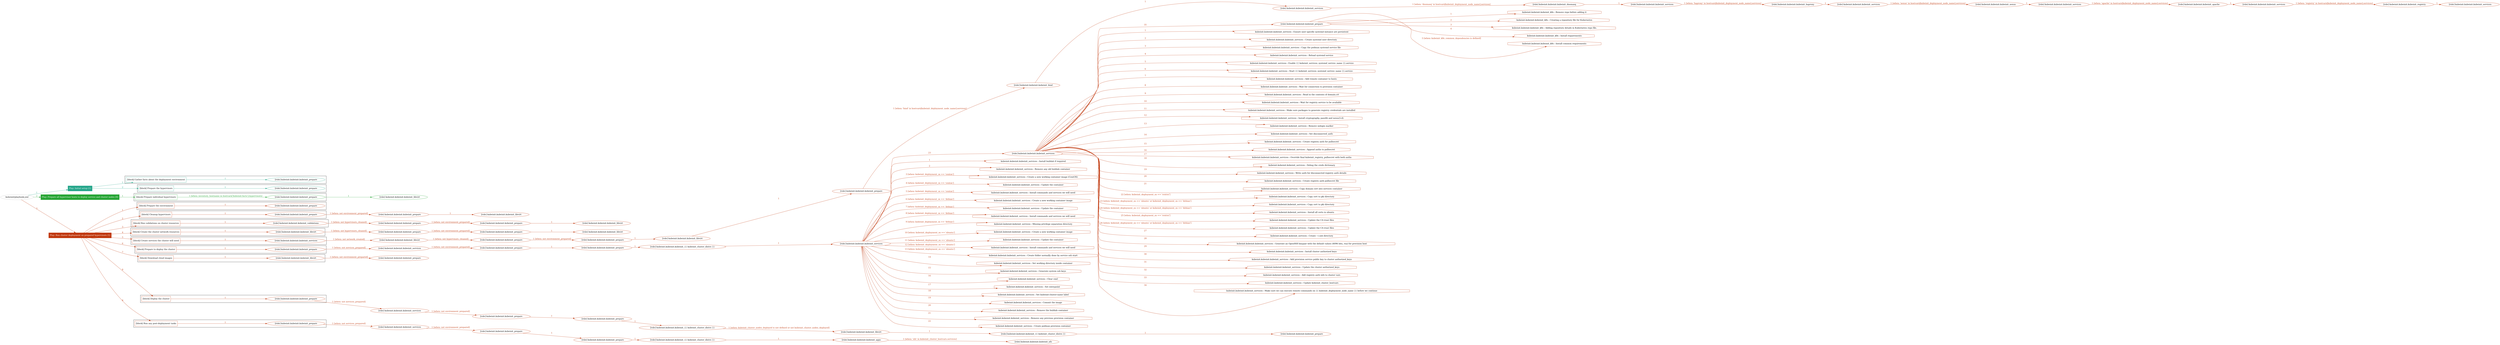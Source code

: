 digraph {
	graph [concentrate=true ordering=in rankdir=LR ratio=fill]
	edge [esep=5 sep=10]
	"kubeinit/playbook.yml" [id=root_node style=dotted]
	play_1a2fe6b9 [label="Play: Initial setup (1)" color="#26a68b" fontcolor="#ffffff" id=play_1a2fe6b9 shape=box style=filled tooltip=localhost]
	"kubeinit/playbook.yml" -> play_1a2fe6b9 [label="1 " color="#26a68b" fontcolor="#26a68b" id=edge_83732876 labeltooltip="1 " tooltip="1 "]
	subgraph "kubeinit.kubeinit.kubeinit_prepare" {
		role_f1171f25 [label="[role] kubeinit.kubeinit.kubeinit_prepare" color="#26a68b" id=role_f1171f25 tooltip="kubeinit.kubeinit.kubeinit_prepare"]
	}
	subgraph "kubeinit.kubeinit.kubeinit_prepare" {
		role_c9a33183 [label="[role] kubeinit.kubeinit.kubeinit_prepare" color="#26a68b" id=role_c9a33183 tooltip="kubeinit.kubeinit.kubeinit_prepare"]
	}
	subgraph "Play: Initial setup (1)" {
		play_1a2fe6b9 -> block_3eba079b [label=1 color="#26a68b" fontcolor="#26a68b" id=edge_77d3e476 labeltooltip=1 tooltip=1]
		subgraph cluster_block_3eba079b {
			block_3eba079b [label="[block] Gather facts about the deployment environment" color="#26a68b" id=block_3eba079b labeltooltip="Gather facts about the deployment environment" shape=box tooltip="Gather facts about the deployment environment"]
			block_3eba079b -> role_f1171f25 [label="1 " color="#26a68b" fontcolor="#26a68b" id=edge_4eca22f6 labeltooltip="1 " tooltip="1 "]
		}
		play_1a2fe6b9 -> block_c5bf51a1 [label=2 color="#26a68b" fontcolor="#26a68b" id=edge_fdf43666 labeltooltip=2 tooltip=2]
		subgraph cluster_block_c5bf51a1 {
			block_c5bf51a1 [label="[block] Prepare the hypervisors" color="#26a68b" id=block_c5bf51a1 labeltooltip="Prepare the hypervisors" shape=box tooltip="Prepare the hypervisors"]
			block_c5bf51a1 -> role_c9a33183 [label="1 " color="#26a68b" fontcolor="#26a68b" id=edge_476b51b4 labeltooltip="1 " tooltip="1 "]
		}
	}
	play_4f437951 [label="Play: Prepare all hypervisor hosts to deploy service and cluster nodes (0)" color="#27a535" fontcolor="#ffffff" id=play_4f437951 shape=box style=filled tooltip="Play: Prepare all hypervisor hosts to deploy service and cluster nodes (0)"]
	"kubeinit/playbook.yml" -> play_4f437951 [label="2 " color="#27a535" fontcolor="#27a535" id=edge_6e33e385 labeltooltip="2 " tooltip="2 "]
	subgraph "kubeinit.kubeinit.kubeinit_libvirt" {
		role_89b0d026 [label="[role] kubeinit.kubeinit.kubeinit_libvirt" color="#27a535" id=role_89b0d026 tooltip="kubeinit.kubeinit.kubeinit_libvirt"]
	}
	subgraph "kubeinit.kubeinit.kubeinit_prepare" {
		role_617ab88e [label="[role] kubeinit.kubeinit.kubeinit_prepare" color="#27a535" id=role_617ab88e tooltip="kubeinit.kubeinit.kubeinit_prepare"]
		role_617ab88e -> role_89b0d026 [label="1 " color="#27a535" fontcolor="#27a535" id=edge_30a08555 labeltooltip="1 " tooltip="1 "]
	}
	subgraph "Play: Prepare all hypervisor hosts to deploy service and cluster nodes (0)" {
		play_4f437951 -> block_73afdf2a [label=1 color="#27a535" fontcolor="#27a535" id=edge_5fdee2d1 labeltooltip=1 tooltip=1]
		subgraph cluster_block_73afdf2a {
			block_73afdf2a [label="[block] Prepare individual hypervisors" color="#27a535" id=block_73afdf2a labeltooltip="Prepare individual hypervisors" shape=box tooltip="Prepare individual hypervisors"]
			block_73afdf2a -> role_617ab88e [label="1 [when: inventory_hostname in hostvars['kubeinit-facts'].hypervisors]" color="#27a535" fontcolor="#27a535" id=edge_2fb9cdbf labeltooltip="1 [when: inventory_hostname in hostvars['kubeinit-facts'].hypervisors]" tooltip="1 [when: inventory_hostname in hostvars['kubeinit-facts'].hypervisors]"]
		}
	}
	play_d2bbba37 [label="Play: Run cluster deployment on prepared hypervisors (1)" color="#c0370c" fontcolor="#ffffff" id=play_d2bbba37 shape=box style=filled tooltip=localhost]
	"kubeinit/playbook.yml" -> play_d2bbba37 [label="3 " color="#c0370c" fontcolor="#c0370c" id=edge_176a9259 labeltooltip="3 " tooltip="3 "]
	subgraph "kubeinit.kubeinit.kubeinit_prepare" {
		role_165cf573 [label="[role] kubeinit.kubeinit.kubeinit_prepare" color="#c0370c" id=role_165cf573 tooltip="kubeinit.kubeinit.kubeinit_prepare"]
	}
	subgraph "kubeinit.kubeinit.kubeinit_libvirt" {
		role_4741c237 [label="[role] kubeinit.kubeinit.kubeinit_libvirt" color="#c0370c" id=role_4741c237 tooltip="kubeinit.kubeinit.kubeinit_libvirt"]
	}
	subgraph "kubeinit.kubeinit.kubeinit_prepare" {
		role_d670b9b3 [label="[role] kubeinit.kubeinit.kubeinit_prepare" color="#c0370c" id=role_d670b9b3 tooltip="kubeinit.kubeinit.kubeinit_prepare"]
		role_d670b9b3 -> role_4741c237 [label="1 " color="#c0370c" fontcolor="#c0370c" id=edge_4eb477b3 labeltooltip="1 " tooltip="1 "]
	}
	subgraph "kubeinit.kubeinit.kubeinit_prepare" {
		role_859f6b2b [label="[role] kubeinit.kubeinit.kubeinit_prepare" color="#c0370c" id=role_859f6b2b tooltip="kubeinit.kubeinit.kubeinit_prepare"]
		role_859f6b2b -> role_d670b9b3 [label="1 [when: not environment_prepared]" color="#c0370c" fontcolor="#c0370c" id=edge_844cdbc2 labeltooltip="1 [when: not environment_prepared]" tooltip="1 [when: not environment_prepared]"]
	}
	subgraph "kubeinit.kubeinit.kubeinit_libvirt" {
		role_b1ee672d [label="[role] kubeinit.kubeinit.kubeinit_libvirt" color="#c0370c" id=role_b1ee672d tooltip="kubeinit.kubeinit.kubeinit_libvirt"]
	}
	subgraph "kubeinit.kubeinit.kubeinit_prepare" {
		role_c1d2ab08 [label="[role] kubeinit.kubeinit.kubeinit_prepare" color="#c0370c" id=role_c1d2ab08 tooltip="kubeinit.kubeinit.kubeinit_prepare"]
		role_c1d2ab08 -> role_b1ee672d [label="1 " color="#c0370c" fontcolor="#c0370c" id=edge_8c674239 labeltooltip="1 " tooltip="1 "]
	}
	subgraph "kubeinit.kubeinit.kubeinit_prepare" {
		role_c5aba407 [label="[role] kubeinit.kubeinit.kubeinit_prepare" color="#c0370c" id=role_c5aba407 tooltip="kubeinit.kubeinit.kubeinit_prepare"]
		role_c5aba407 -> role_c1d2ab08 [label="1 [when: not environment_prepared]" color="#c0370c" fontcolor="#c0370c" id=edge_a1baf82a labeltooltip="1 [when: not environment_prepared]" tooltip="1 [when: not environment_prepared]"]
	}
	subgraph "kubeinit.kubeinit.kubeinit_validations" {
		role_99bdad55 [label="[role] kubeinit.kubeinit.kubeinit_validations" color="#c0370c" id=role_99bdad55 tooltip="kubeinit.kubeinit.kubeinit_validations"]
		role_99bdad55 -> role_c5aba407 [label="1 [when: not hypervisors_cleaned]" color="#c0370c" fontcolor="#c0370c" id=edge_ecf21746 labeltooltip="1 [when: not hypervisors_cleaned]" tooltip="1 [when: not hypervisors_cleaned]"]
	}
	subgraph "kubeinit.kubeinit.kubeinit_libvirt" {
		role_3b44edaf [label="[role] kubeinit.kubeinit.kubeinit_libvirt" color="#c0370c" id=role_3b44edaf tooltip="kubeinit.kubeinit.kubeinit_libvirt"]
	}
	subgraph "kubeinit.kubeinit.kubeinit_prepare" {
		role_b5873277 [label="[role] kubeinit.kubeinit.kubeinit_prepare" color="#c0370c" id=role_b5873277 tooltip="kubeinit.kubeinit.kubeinit_prepare"]
		role_b5873277 -> role_3b44edaf [label="1 " color="#c0370c" fontcolor="#c0370c" id=edge_627ee4ed labeltooltip="1 " tooltip="1 "]
	}
	subgraph "kubeinit.kubeinit.kubeinit_prepare" {
		role_e027ba46 [label="[role] kubeinit.kubeinit.kubeinit_prepare" color="#c0370c" id=role_e027ba46 tooltip="kubeinit.kubeinit.kubeinit_prepare"]
		role_e027ba46 -> role_b5873277 [label="1 [when: not environment_prepared]" color="#c0370c" fontcolor="#c0370c" id=edge_158d0b39 labeltooltip="1 [when: not environment_prepared]" tooltip="1 [when: not environment_prepared]"]
	}
	subgraph "kubeinit.kubeinit.kubeinit_libvirt" {
		role_bee18144 [label="[role] kubeinit.kubeinit.kubeinit_libvirt" color="#c0370c" id=role_bee18144 tooltip="kubeinit.kubeinit.kubeinit_libvirt"]
		role_bee18144 -> role_e027ba46 [label="1 [when: not hypervisors_cleaned]" color="#c0370c" fontcolor="#c0370c" id=edge_de54e45c labeltooltip="1 [when: not hypervisors_cleaned]" tooltip="1 [when: not hypervisors_cleaned]"]
	}
	subgraph "kubeinit.kubeinit.kubeinit_services" {
		role_b77f97a9 [label="[role] kubeinit.kubeinit.kubeinit_services" color="#c0370c" id=role_b77f97a9 tooltip="kubeinit.kubeinit.kubeinit_services"]
	}
	subgraph "kubeinit.kubeinit.kubeinit_registry" {
		role_102820de [label="[role] kubeinit.kubeinit.kubeinit_registry" color="#c0370c" id=role_102820de tooltip="kubeinit.kubeinit.kubeinit_registry"]
		role_102820de -> role_b77f97a9 [label="1 " color="#c0370c" fontcolor="#c0370c" id=edge_ab4a4e67 labeltooltip="1 " tooltip="1 "]
	}
	subgraph "kubeinit.kubeinit.kubeinit_services" {
		role_09166d75 [label="[role] kubeinit.kubeinit.kubeinit_services" color="#c0370c" id=role_09166d75 tooltip="kubeinit.kubeinit.kubeinit_services"]
		role_09166d75 -> role_102820de [label="1 [when: 'registry' in hostvars[kubeinit_deployment_node_name].services]" color="#c0370c" fontcolor="#c0370c" id=edge_df4e9c6c labeltooltip="1 [when: 'registry' in hostvars[kubeinit_deployment_node_name].services]" tooltip="1 [when: 'registry' in hostvars[kubeinit_deployment_node_name].services]"]
	}
	subgraph "kubeinit.kubeinit.kubeinit_apache" {
		role_d61eeb26 [label="[role] kubeinit.kubeinit.kubeinit_apache" color="#c0370c" id=role_d61eeb26 tooltip="kubeinit.kubeinit.kubeinit_apache"]
		role_d61eeb26 -> role_09166d75 [label="1 " color="#c0370c" fontcolor="#c0370c" id=edge_dfa000e8 labeltooltip="1 " tooltip="1 "]
	}
	subgraph "kubeinit.kubeinit.kubeinit_services" {
		role_739affee [label="[role] kubeinit.kubeinit.kubeinit_services" color="#c0370c" id=role_739affee tooltip="kubeinit.kubeinit.kubeinit_services"]
		role_739affee -> role_d61eeb26 [label="1 [when: 'apache' in hostvars[kubeinit_deployment_node_name].services]" color="#c0370c" fontcolor="#c0370c" id=edge_1e8aac02 labeltooltip="1 [when: 'apache' in hostvars[kubeinit_deployment_node_name].services]" tooltip="1 [when: 'apache' in hostvars[kubeinit_deployment_node_name].services]"]
	}
	subgraph "kubeinit.kubeinit.kubeinit_nexus" {
		role_0bf48369 [label="[role] kubeinit.kubeinit.kubeinit_nexus" color="#c0370c" id=role_0bf48369 tooltip="kubeinit.kubeinit.kubeinit_nexus"]
		role_0bf48369 -> role_739affee [label="1 " color="#c0370c" fontcolor="#c0370c" id=edge_338356c5 labeltooltip="1 " tooltip="1 "]
	}
	subgraph "kubeinit.kubeinit.kubeinit_services" {
		role_c7cde4bd [label="[role] kubeinit.kubeinit.kubeinit_services" color="#c0370c" id=role_c7cde4bd tooltip="kubeinit.kubeinit.kubeinit_services"]
		role_c7cde4bd -> role_0bf48369 [label="1 [when: 'nexus' in hostvars[kubeinit_deployment_node_name].services]" color="#c0370c" fontcolor="#c0370c" id=edge_c8d749f8 labeltooltip="1 [when: 'nexus' in hostvars[kubeinit_deployment_node_name].services]" tooltip="1 [when: 'nexus' in hostvars[kubeinit_deployment_node_name].services]"]
	}
	subgraph "kubeinit.kubeinit.kubeinit_haproxy" {
		role_13b247a1 [label="[role] kubeinit.kubeinit.kubeinit_haproxy" color="#c0370c" id=role_13b247a1 tooltip="kubeinit.kubeinit.kubeinit_haproxy"]
		role_13b247a1 -> role_c7cde4bd [label="1 " color="#c0370c" fontcolor="#c0370c" id=edge_1b52bdab labeltooltip="1 " tooltip="1 "]
	}
	subgraph "kubeinit.kubeinit.kubeinit_services" {
		role_be12ae85 [label="[role] kubeinit.kubeinit.kubeinit_services" color="#c0370c" id=role_be12ae85 tooltip="kubeinit.kubeinit.kubeinit_services"]
		role_be12ae85 -> role_13b247a1 [label="1 [when: 'haproxy' in hostvars[kubeinit_deployment_node_name].services]" color="#c0370c" fontcolor="#c0370c" id=edge_0f956849 labeltooltip="1 [when: 'haproxy' in hostvars[kubeinit_deployment_node_name].services]" tooltip="1 [when: 'haproxy' in hostvars[kubeinit_deployment_node_name].services]"]
	}
	subgraph "kubeinit.kubeinit.kubeinit_dnsmasq" {
		role_b36602aa [label="[role] kubeinit.kubeinit.kubeinit_dnsmasq" color="#c0370c" id=role_b36602aa tooltip="kubeinit.kubeinit.kubeinit_dnsmasq"]
		role_b36602aa -> role_be12ae85 [label="1 " color="#c0370c" fontcolor="#c0370c" id=edge_8cf00df9 labeltooltip="1 " tooltip="1 "]
	}
	subgraph "kubeinit.kubeinit.kubeinit_services" {
		role_357c670e [label="[role] kubeinit.kubeinit.kubeinit_services" color="#c0370c" id=role_357c670e tooltip="kubeinit.kubeinit.kubeinit_services"]
		role_357c670e -> role_b36602aa [label="1 [when: 'dnsmasq' in hostvars[kubeinit_deployment_node_name].services]" color="#c0370c" fontcolor="#c0370c" id=edge_de74b3e3 labeltooltip="1 [when: 'dnsmasq' in hostvars[kubeinit_deployment_node_name].services]" tooltip="1 [when: 'dnsmasq' in hostvars[kubeinit_deployment_node_name].services]"]
	}
	subgraph "kubeinit.kubeinit.kubeinit_bind" {
		role_3a0f66fc [label="[role] kubeinit.kubeinit.kubeinit_bind" color="#c0370c" id=role_3a0f66fc tooltip="kubeinit.kubeinit.kubeinit_bind"]
		role_3a0f66fc -> role_357c670e [label="1 " color="#c0370c" fontcolor="#c0370c" id=edge_7b504256 labeltooltip="1 " tooltip="1 "]
	}
	subgraph "kubeinit.kubeinit.kubeinit_prepare" {
		role_26c3e9a5 [label="[role] kubeinit.kubeinit.kubeinit_prepare" color="#c0370c" id=role_26c3e9a5 tooltip="kubeinit.kubeinit.kubeinit_prepare"]
		role_26c3e9a5 -> role_3a0f66fc [label="1 [when: 'bind' in hostvars[kubeinit_deployment_node_name].services]" color="#c0370c" fontcolor="#c0370c" id=edge_9fe72995 labeltooltip="1 [when: 'bind' in hostvars[kubeinit_deployment_node_name].services]" tooltip="1 [when: 'bind' in hostvars[kubeinit_deployment_node_name].services]"]
	}
	subgraph "kubeinit.kubeinit.kubeinit_libvirt" {
		role_278f2831 [label="[role] kubeinit.kubeinit.kubeinit_libvirt" color="#c0370c" id=role_278f2831 tooltip="kubeinit.kubeinit.kubeinit_libvirt"]
		role_278f2831 -> role_26c3e9a5 [label="1 " color="#c0370c" fontcolor="#c0370c" id=edge_496845f5 labeltooltip="1 " tooltip="1 "]
	}
	subgraph "kubeinit.kubeinit.kubeinit_prepare" {
		role_7cf9af19 [label="[role] kubeinit.kubeinit.kubeinit_prepare" color="#c0370c" id=role_7cf9af19 tooltip="kubeinit.kubeinit.kubeinit_prepare"]
		role_7cf9af19 -> role_278f2831 [label="1 " color="#c0370c" fontcolor="#c0370c" id=edge_2901cea7 labeltooltip="1 " tooltip="1 "]
	}
	subgraph "kubeinit.kubeinit.kubeinit_prepare" {
		role_ad9b6156 [label="[role] kubeinit.kubeinit.kubeinit_prepare" color="#c0370c" id=role_ad9b6156 tooltip="kubeinit.kubeinit.kubeinit_prepare"]
		role_ad9b6156 -> role_7cf9af19 [label="1 [when: not environment_prepared]" color="#c0370c" fontcolor="#c0370c" id=edge_abfc3561 labeltooltip="1 [when: not environment_prepared]" tooltip="1 [when: not environment_prepared]"]
	}
	subgraph "kubeinit.kubeinit.kubeinit_libvirt" {
		role_29364032 [label="[role] kubeinit.kubeinit.kubeinit_libvirt" color="#c0370c" id=role_29364032 tooltip="kubeinit.kubeinit.kubeinit_libvirt"]
		role_29364032 -> role_ad9b6156 [label="1 [when: not hypervisors_cleaned]" color="#c0370c" fontcolor="#c0370c" id=edge_6e6722c7 labeltooltip="1 [when: not hypervisors_cleaned]" tooltip="1 [when: not hypervisors_cleaned]"]
	}
	subgraph "kubeinit.kubeinit.kubeinit_services" {
		role_291faa30 [label="[role] kubeinit.kubeinit.kubeinit_services" color="#c0370c" id=role_291faa30 tooltip="kubeinit.kubeinit.kubeinit_services"]
		role_291faa30 -> role_29364032 [label="1 [when: not network_created]" color="#c0370c" fontcolor="#c0370c" id=edge_9d0ca770 labeltooltip="1 [when: not network_created]" tooltip="1 [when: not network_created]"]
	}
	subgraph "kubeinit.kubeinit.kubeinit_prepare" {
		role_b0061351 [label="[role] kubeinit.kubeinit.kubeinit_prepare" color="#c0370c" id=role_b0061351 tooltip="kubeinit.kubeinit.kubeinit_prepare"]
		task_78a59f20 [label="kubeinit.kubeinit.kubeinit_k8s : Remove repo before adding it" color="#c0370c" id=task_78a59f20 shape=octagon tooltip="kubeinit.kubeinit.kubeinit_k8s : Remove repo before adding it"]
		role_b0061351 -> task_78a59f20 [label="1 " color="#c0370c" fontcolor="#c0370c" id=edge_bef43b11 labeltooltip="1 " tooltip="1 "]
		task_5aa56bad [label="kubeinit.kubeinit.kubeinit_k8s : Creating a repository file for Kubernetes" color="#c0370c" id=task_5aa56bad shape=octagon tooltip="kubeinit.kubeinit.kubeinit_k8s : Creating a repository file for Kubernetes"]
		role_b0061351 -> task_5aa56bad [label="2 " color="#c0370c" fontcolor="#c0370c" id=edge_841663ce labeltooltip="2 " tooltip="2 "]
		task_60b456da [label="kubeinit.kubeinit.kubeinit_k8s : Adding repository details in Kubernetes repo file." color="#c0370c" id=task_60b456da shape=octagon tooltip="kubeinit.kubeinit.kubeinit_k8s : Adding repository details in Kubernetes repo file."]
		role_b0061351 -> task_60b456da [label="3 " color="#c0370c" fontcolor="#c0370c" id=edge_e76b42de labeltooltip="3 " tooltip="3 "]
		task_1f8fcbc6 [label="kubeinit.kubeinit.kubeinit_k8s : Install requirements" color="#c0370c" id=task_1f8fcbc6 shape=octagon tooltip="kubeinit.kubeinit.kubeinit_k8s : Install requirements"]
		role_b0061351 -> task_1f8fcbc6 [label="4 " color="#c0370c" fontcolor="#c0370c" id=edge_9b0986b0 labeltooltip="4 " tooltip="4 "]
		task_b3cd008c [label="kubeinit.kubeinit.kubeinit_k8s : Install common requirements" color="#c0370c" id=task_b3cd008c shape=octagon tooltip="kubeinit.kubeinit.kubeinit_k8s : Install common requirements"]
		role_b0061351 -> task_b3cd008c [label="5 [when: kubeinit_k8s_common_dependencies is defined]" color="#c0370c" fontcolor="#c0370c" id=edge_a64f0f7a labeltooltip="5 [when: kubeinit_k8s_common_dependencies is defined]" tooltip="5 [when: kubeinit_k8s_common_dependencies is defined]"]
	}
	subgraph "kubeinit.kubeinit.kubeinit_services" {
		role_cbfcde94 [label="[role] kubeinit.kubeinit.kubeinit_services" color="#c0370c" id=role_cbfcde94 tooltip="kubeinit.kubeinit.kubeinit_services"]
		task_3cee1c47 [label="kubeinit.kubeinit.kubeinit_services : Ensure user specific systemd instance are persistent" color="#c0370c" id=task_3cee1c47 shape=octagon tooltip="kubeinit.kubeinit.kubeinit_services : Ensure user specific systemd instance are persistent"]
		role_cbfcde94 -> task_3cee1c47 [label="1 " color="#c0370c" fontcolor="#c0370c" id=edge_7f150716 labeltooltip="1 " tooltip="1 "]
		task_a7e7fa69 [label="kubeinit.kubeinit.kubeinit_services : Create systemd user directory" color="#c0370c" id=task_a7e7fa69 shape=octagon tooltip="kubeinit.kubeinit.kubeinit_services : Create systemd user directory"]
		role_cbfcde94 -> task_a7e7fa69 [label="2 " color="#c0370c" fontcolor="#c0370c" id=edge_0b6a44d7 labeltooltip="2 " tooltip="2 "]
		task_a9d33bcb [label="kubeinit.kubeinit.kubeinit_services : Copy the podman systemd service file" color="#c0370c" id=task_a9d33bcb shape=octagon tooltip="kubeinit.kubeinit.kubeinit_services : Copy the podman systemd service file"]
		role_cbfcde94 -> task_a9d33bcb [label="3 " color="#c0370c" fontcolor="#c0370c" id=edge_b596d878 labeltooltip="3 " tooltip="3 "]
		task_cae6af83 [label="kubeinit.kubeinit.kubeinit_services : Reload systemd service" color="#c0370c" id=task_cae6af83 shape=octagon tooltip="kubeinit.kubeinit.kubeinit_services : Reload systemd service"]
		role_cbfcde94 -> task_cae6af83 [label="4 " color="#c0370c" fontcolor="#c0370c" id=edge_9ebb0430 labeltooltip="4 " tooltip="4 "]
		task_08ad5278 [label="kubeinit.kubeinit.kubeinit_services : Enable {{ kubeinit_services_systemd_service_name }}.service" color="#c0370c" id=task_08ad5278 shape=octagon tooltip="kubeinit.kubeinit.kubeinit_services : Enable {{ kubeinit_services_systemd_service_name }}.service"]
		role_cbfcde94 -> task_08ad5278 [label="5 " color="#c0370c" fontcolor="#c0370c" id=edge_d0e9e51b labeltooltip="5 " tooltip="5 "]
		task_f27ba17e [label="kubeinit.kubeinit.kubeinit_services : Start {{ kubeinit_services_systemd_service_name }}.service" color="#c0370c" id=task_f27ba17e shape=octagon tooltip="kubeinit.kubeinit.kubeinit_services : Start {{ kubeinit_services_systemd_service_name }}.service"]
		role_cbfcde94 -> task_f27ba17e [label="6 " color="#c0370c" fontcolor="#c0370c" id=edge_9222cc61 labeltooltip="6 " tooltip="6 "]
		task_3f2b0e9a [label="kubeinit.kubeinit.kubeinit_services : Add remote container to hosts" color="#c0370c" id=task_3f2b0e9a shape=octagon tooltip="kubeinit.kubeinit.kubeinit_services : Add remote container to hosts"]
		role_cbfcde94 -> task_3f2b0e9a [label="7 " color="#c0370c" fontcolor="#c0370c" id=edge_b386ce40 labeltooltip="7 " tooltip="7 "]
		task_20be65ae [label="kubeinit.kubeinit.kubeinit_services : Wait for connection to provision container" color="#c0370c" id=task_20be65ae shape=octagon tooltip="kubeinit.kubeinit.kubeinit_services : Wait for connection to provision container"]
		role_cbfcde94 -> task_20be65ae [label="8 " color="#c0370c" fontcolor="#c0370c" id=edge_87f333cb labeltooltip="8 " tooltip="8 "]
		task_608af079 [label="kubeinit.kubeinit.kubeinit_services : Read in the contents of domain.crt" color="#c0370c" id=task_608af079 shape=octagon tooltip="kubeinit.kubeinit.kubeinit_services : Read in the contents of domain.crt"]
		role_cbfcde94 -> task_608af079 [label="9 " color="#c0370c" fontcolor="#c0370c" id=edge_1caf26cd labeltooltip="9 " tooltip="9 "]
		task_deaef92a [label="kubeinit.kubeinit.kubeinit_services : Wait for registry service to be available" color="#c0370c" id=task_deaef92a shape=octagon tooltip="kubeinit.kubeinit.kubeinit_services : Wait for registry service to be available"]
		role_cbfcde94 -> task_deaef92a [label="10 " color="#c0370c" fontcolor="#c0370c" id=edge_6b252f1d labeltooltip="10 " tooltip="10 "]
		task_dd94a291 [label="kubeinit.kubeinit.kubeinit_services : Make sure packages to generate registry credentials are installed" color="#c0370c" id=task_dd94a291 shape=octagon tooltip="kubeinit.kubeinit.kubeinit_services : Make sure packages to generate registry credentials are installed"]
		role_cbfcde94 -> task_dd94a291 [label="11 " color="#c0370c" fontcolor="#c0370c" id=edge_fbe27c01 labeltooltip="11 " tooltip="11 "]
		task_ff028b67 [label="kubeinit.kubeinit.kubeinit_services : Install cryptography, passlib and nexus3-cli" color="#c0370c" id=task_ff028b67 shape=octagon tooltip="kubeinit.kubeinit.kubeinit_services : Install cryptography, passlib and nexus3-cli"]
		role_cbfcde94 -> task_ff028b67 [label="12 " color="#c0370c" fontcolor="#c0370c" id=edge_7d2e34cd labeltooltip="12 " tooltip="12 "]
		task_4404cf26 [label="kubeinit.kubeinit.kubeinit_services : Remove nologin marker" color="#c0370c" id=task_4404cf26 shape=octagon tooltip="kubeinit.kubeinit.kubeinit_services : Remove nologin marker"]
		role_cbfcde94 -> task_4404cf26 [label="13 " color="#c0370c" fontcolor="#c0370c" id=edge_f1af6508 labeltooltip="13 " tooltip="13 "]
		task_53a920df [label="kubeinit.kubeinit.kubeinit_services : Set disconnected_auth" color="#c0370c" id=task_53a920df shape=octagon tooltip="kubeinit.kubeinit.kubeinit_services : Set disconnected_auth"]
		role_cbfcde94 -> task_53a920df [label="14 " color="#c0370c" fontcolor="#c0370c" id=edge_a872db26 labeltooltip="14 " tooltip="14 "]
		task_e21736bc [label="kubeinit.kubeinit.kubeinit_services : Create registry auth for pullsecret" color="#c0370c" id=task_e21736bc shape=octagon tooltip="kubeinit.kubeinit.kubeinit_services : Create registry auth for pullsecret"]
		role_cbfcde94 -> task_e21736bc [label="15 " color="#c0370c" fontcolor="#c0370c" id=edge_8e1b4d45 labeltooltip="15 " tooltip="15 "]
		task_15c5c213 [label="kubeinit.kubeinit.kubeinit_services : Append auths to pullsecret" color="#c0370c" id=task_15c5c213 shape=octagon tooltip="kubeinit.kubeinit.kubeinit_services : Append auths to pullsecret"]
		role_cbfcde94 -> task_15c5c213 [label="16 " color="#c0370c" fontcolor="#c0370c" id=edge_a761b7a7 labeltooltip="16 " tooltip="16 "]
		task_9e5d2ecc [label="kubeinit.kubeinit.kubeinit_services : Override final kubeinit_registry_pullsecret with both auths" color="#c0370c" id=task_9e5d2ecc shape=octagon tooltip="kubeinit.kubeinit.kubeinit_services : Override final kubeinit_registry_pullsecret with both auths"]
		role_cbfcde94 -> task_9e5d2ecc [label="17 " color="#c0370c" fontcolor="#c0370c" id=edge_5759e777 labeltooltip="17 " tooltip="17 "]
		task_c7428db9 [label="kubeinit.kubeinit.kubeinit_services : Debug the creds dictionary" color="#c0370c" id=task_c7428db9 shape=octagon tooltip="kubeinit.kubeinit.kubeinit_services : Debug the creds dictionary"]
		role_cbfcde94 -> task_c7428db9 [label="18 " color="#c0370c" fontcolor="#c0370c" id=edge_c0bbc6d9 labeltooltip="18 " tooltip="18 "]
		task_ee598fca [label="kubeinit.kubeinit.kubeinit_services : Write auth for disconnected registry auth details" color="#c0370c" id=task_ee598fca shape=octagon tooltip="kubeinit.kubeinit.kubeinit_services : Write auth for disconnected registry auth details"]
		role_cbfcde94 -> task_ee598fca [label="19 " color="#c0370c" fontcolor="#c0370c" id=edge_389f8fdb labeltooltip="19 " tooltip="19 "]
		task_1fa60cd9 [label="kubeinit.kubeinit.kubeinit_services : Create registry auth pullsecret file" color="#c0370c" id=task_1fa60cd9 shape=octagon tooltip="kubeinit.kubeinit.kubeinit_services : Create registry auth pullsecret file"]
		role_cbfcde94 -> task_1fa60cd9 [label="20 " color="#c0370c" fontcolor="#c0370c" id=edge_b9083f17 labeltooltip="20 " tooltip="20 "]
		task_84a02938 [label="kubeinit.kubeinit.kubeinit_services : Copy domain cert into services container" color="#c0370c" id=task_84a02938 shape=octagon tooltip="kubeinit.kubeinit.kubeinit_services : Copy domain cert into services container"]
		role_cbfcde94 -> task_84a02938 [label="21 " color="#c0370c" fontcolor="#c0370c" id=edge_cada24ea labeltooltip="21 " tooltip="21 "]
		task_8f907dc4 [label="kubeinit.kubeinit.kubeinit_services : Copy cert to pki directory" color="#c0370c" id=task_8f907dc4 shape=octagon tooltip="kubeinit.kubeinit.kubeinit_services : Copy cert to pki directory"]
		role_cbfcde94 -> task_8f907dc4 [label="22 [when: kubeinit_deployment_os == 'centos']" color="#c0370c" fontcolor="#c0370c" id=edge_62baaea9 labeltooltip="22 [when: kubeinit_deployment_os == 'centos']" tooltip="22 [when: kubeinit_deployment_os == 'centos']"]
		task_891decaf [label="kubeinit.kubeinit.kubeinit_services : Copy cert to pki directory" color="#c0370c" id=task_891decaf shape=octagon tooltip="kubeinit.kubeinit.kubeinit_services : Copy cert to pki directory"]
		role_cbfcde94 -> task_891decaf [label="23 [when: kubeinit_deployment_os == 'ubuntu' or kubeinit_deployment_os == 'debian']" color="#c0370c" fontcolor="#c0370c" id=edge_ecab0d5f labeltooltip="23 [when: kubeinit_deployment_os == 'ubuntu' or kubeinit_deployment_os == 'debian']" tooltip="23 [when: kubeinit_deployment_os == 'ubuntu' or kubeinit_deployment_os == 'debian']"]
		task_3624859a [label="kubeinit.kubeinit.kubeinit_services : Install all certs in ubuntu" color="#c0370c" id=task_3624859a shape=octagon tooltip="kubeinit.kubeinit.kubeinit_services : Install all certs in ubuntu"]
		role_cbfcde94 -> task_3624859a [label="24 [when: kubeinit_deployment_os == 'ubuntu' or kubeinit_deployment_os == 'debian']" color="#c0370c" fontcolor="#c0370c" id=edge_d4ae245e labeltooltip="24 [when: kubeinit_deployment_os == 'ubuntu' or kubeinit_deployment_os == 'debian']" tooltip="24 [when: kubeinit_deployment_os == 'ubuntu' or kubeinit_deployment_os == 'debian']"]
		task_d53c1cde [label="kubeinit.kubeinit.kubeinit_services : Update the CA trust files" color="#c0370c" id=task_d53c1cde shape=octagon tooltip="kubeinit.kubeinit.kubeinit_services : Update the CA trust files"]
		role_cbfcde94 -> task_d53c1cde [label="25 [when: kubeinit_deployment_os == 'centos']" color="#c0370c" fontcolor="#c0370c" id=edge_ebcd9b02 labeltooltip="25 [when: kubeinit_deployment_os == 'centos']" tooltip="25 [when: kubeinit_deployment_os == 'centos']"]
		task_d4893443 [label="kubeinit.kubeinit.kubeinit_services : Update the CA trust files" color="#c0370c" id=task_d4893443 shape=octagon tooltip="kubeinit.kubeinit.kubeinit_services : Update the CA trust files"]
		role_cbfcde94 -> task_d4893443 [label="26 [when: kubeinit_deployment_os == 'ubuntu' or kubeinit_deployment_os == 'debian']" color="#c0370c" fontcolor="#c0370c" id=edge_72d69720 labeltooltip="26 [when: kubeinit_deployment_os == 'ubuntu' or kubeinit_deployment_os == 'debian']" tooltip="26 [when: kubeinit_deployment_os == 'ubuntu' or kubeinit_deployment_os == 'debian']"]
		task_5d776b3f [label="kubeinit.kubeinit.kubeinit_services : Create ~/.ssh directory" color="#c0370c" id=task_5d776b3f shape=octagon tooltip="kubeinit.kubeinit.kubeinit_services : Create ~/.ssh directory"]
		role_cbfcde94 -> task_5d776b3f [label="27 " color="#c0370c" fontcolor="#c0370c" id=edge_7431c37f labeltooltip="27 " tooltip="27 "]
		task_9ed5cfb4 [label="kubeinit.kubeinit.kubeinit_services : Generate an OpenSSH keypair with the default values (4096 bits, rsa) for provision host" color="#c0370c" id=task_9ed5cfb4 shape=octagon tooltip="kubeinit.kubeinit.kubeinit_services : Generate an OpenSSH keypair with the default values (4096 bits, rsa) for provision host"]
		role_cbfcde94 -> task_9ed5cfb4 [label="28 " color="#c0370c" fontcolor="#c0370c" id=edge_1e12bfc6 labeltooltip="28 " tooltip="28 "]
		task_c26f38d9 [label="kubeinit.kubeinit.kubeinit_services : Install cluster authorized keys" color="#c0370c" id=task_c26f38d9 shape=octagon tooltip="kubeinit.kubeinit.kubeinit_services : Install cluster authorized keys"]
		role_cbfcde94 -> task_c26f38d9 [label="29 " color="#c0370c" fontcolor="#c0370c" id=edge_3045fdec labeltooltip="29 " tooltip="29 "]
		task_2c20f591 [label="kubeinit.kubeinit.kubeinit_services : Add provision service public key to cluster authorized_keys" color="#c0370c" id=task_2c20f591 shape=octagon tooltip="kubeinit.kubeinit.kubeinit_services : Add provision service public key to cluster authorized_keys"]
		role_cbfcde94 -> task_2c20f591 [label="30 " color="#c0370c" fontcolor="#c0370c" id=edge_dd6895ce labeltooltip="30 " tooltip="30 "]
		task_7ce38d8f [label="kubeinit.kubeinit.kubeinit_services : Update the cluster authorized_keys" color="#c0370c" id=task_7ce38d8f shape=octagon tooltip="kubeinit.kubeinit.kubeinit_services : Update the cluster authorized_keys"]
		role_cbfcde94 -> task_7ce38d8f [label="31 " color="#c0370c" fontcolor="#c0370c" id=edge_36441c47 labeltooltip="31 " tooltip="31 "]
		task_35b2a08b [label="kubeinit.kubeinit.kubeinit_services : Add registry auth info to cluster vars" color="#c0370c" id=task_35b2a08b shape=octagon tooltip="kubeinit.kubeinit.kubeinit_services : Add registry auth info to cluster vars"]
		role_cbfcde94 -> task_35b2a08b [label="32 " color="#c0370c" fontcolor="#c0370c" id=edge_75026978 labeltooltip="32 " tooltip="32 "]
		task_2936997b [label="kubeinit.kubeinit.kubeinit_services : Update kubeinit_cluster_hostvars" color="#c0370c" id=task_2936997b shape=octagon tooltip="kubeinit.kubeinit.kubeinit_services : Update kubeinit_cluster_hostvars"]
		role_cbfcde94 -> task_2936997b [label="33 " color="#c0370c" fontcolor="#c0370c" id=edge_a92229b1 labeltooltip="33 " tooltip="33 "]
		task_d43a444a [label="kubeinit.kubeinit.kubeinit_services : Make sure we can execute remote commands on {{ kubeinit_deployment_node_name }} before we continue" color="#c0370c" id=task_d43a444a shape=octagon tooltip="kubeinit.kubeinit.kubeinit_services : Make sure we can execute remote commands on {{ kubeinit_deployment_node_name }} before we continue"]
		role_cbfcde94 -> task_d43a444a [label="34 " color="#c0370c" fontcolor="#c0370c" id=edge_32850b4d labeltooltip="34 " tooltip="34 "]
		role_cbfcde94 -> role_b0061351 [label="35 " color="#c0370c" fontcolor="#c0370c" id=edge_f93c51bb labeltooltip="35 " tooltip="35 "]
	}
	subgraph "kubeinit.kubeinit.kubeinit_services" {
		role_a425c516 [label="[role] kubeinit.kubeinit.kubeinit_services" color="#c0370c" id=role_a425c516 tooltip="kubeinit.kubeinit.kubeinit_services"]
		task_7d10cb01 [label="kubeinit.kubeinit.kubeinit_services : Install buildah if required" color="#c0370c" id=task_7d10cb01 shape=octagon tooltip="kubeinit.kubeinit.kubeinit_services : Install buildah if required"]
		role_a425c516 -> task_7d10cb01 [label="1 " color="#c0370c" fontcolor="#c0370c" id=edge_e222d306 labeltooltip="1 " tooltip="1 "]
		task_90b9efd2 [label="kubeinit.kubeinit.kubeinit_services : Remove any old buildah container" color="#c0370c" id=task_90b9efd2 shape=octagon tooltip="kubeinit.kubeinit.kubeinit_services : Remove any old buildah container"]
		role_a425c516 -> task_90b9efd2 [label="2 " color="#c0370c" fontcolor="#c0370c" id=edge_809c7d62 labeltooltip="2 " tooltip="2 "]
		task_21c81568 [label="kubeinit.kubeinit.kubeinit_services : Create a new working container image (CentOS)" color="#c0370c" id=task_21c81568 shape=octagon tooltip="kubeinit.kubeinit.kubeinit_services : Create a new working container image (CentOS)"]
		role_a425c516 -> task_21c81568 [label="3 [when: kubeinit_deployment_os == 'centos']" color="#c0370c" fontcolor="#c0370c" id=edge_800ab083 labeltooltip="3 [when: kubeinit_deployment_os == 'centos']" tooltip="3 [when: kubeinit_deployment_os == 'centos']"]
		task_b772d47c [label="kubeinit.kubeinit.kubeinit_services : Update the container" color="#c0370c" id=task_b772d47c shape=octagon tooltip="kubeinit.kubeinit.kubeinit_services : Update the container"]
		role_a425c516 -> task_b772d47c [label="4 [when: kubeinit_deployment_os == 'centos']" color="#c0370c" fontcolor="#c0370c" id=edge_8e75d67e labeltooltip="4 [when: kubeinit_deployment_os == 'centos']" tooltip="4 [when: kubeinit_deployment_os == 'centos']"]
		task_64350ad6 [label="kubeinit.kubeinit.kubeinit_services : Install commands and services we will need" color="#c0370c" id=task_64350ad6 shape=octagon tooltip="kubeinit.kubeinit.kubeinit_services : Install commands and services we will need"]
		role_a425c516 -> task_64350ad6 [label="5 [when: kubeinit_deployment_os == 'centos']" color="#c0370c" fontcolor="#c0370c" id=edge_f9a86b75 labeltooltip="5 [when: kubeinit_deployment_os == 'centos']" tooltip="5 [when: kubeinit_deployment_os == 'centos']"]
		task_83083cf2 [label="kubeinit.kubeinit.kubeinit_services : Create a new working container image" color="#c0370c" id=task_83083cf2 shape=octagon tooltip="kubeinit.kubeinit.kubeinit_services : Create a new working container image"]
		role_a425c516 -> task_83083cf2 [label="6 [when: kubeinit_deployment_os == 'debian']" color="#c0370c" fontcolor="#c0370c" id=edge_9a8ae436 labeltooltip="6 [when: kubeinit_deployment_os == 'debian']" tooltip="6 [when: kubeinit_deployment_os == 'debian']"]
		task_4941f7b3 [label="kubeinit.kubeinit.kubeinit_services : Update the container" color="#c0370c" id=task_4941f7b3 shape=octagon tooltip="kubeinit.kubeinit.kubeinit_services : Update the container"]
		role_a425c516 -> task_4941f7b3 [label="7 [when: kubeinit_deployment_os == 'debian']" color="#c0370c" fontcolor="#c0370c" id=edge_09c43776 labeltooltip="7 [when: kubeinit_deployment_os == 'debian']" tooltip="7 [when: kubeinit_deployment_os == 'debian']"]
		task_2c1e9e1b [label="kubeinit.kubeinit.kubeinit_services : Install commands and services we will need" color="#c0370c" id=task_2c1e9e1b shape=octagon tooltip="kubeinit.kubeinit.kubeinit_services : Install commands and services we will need"]
		role_a425c516 -> task_2c1e9e1b [label="8 [when: kubeinit_deployment_os == 'debian']" color="#c0370c" fontcolor="#c0370c" id=edge_158777e9 labeltooltip="8 [when: kubeinit_deployment_os == 'debian']" tooltip="8 [when: kubeinit_deployment_os == 'debian']"]
		task_989519e1 [label="kubeinit.kubeinit.kubeinit_services : Missing privilege separation directory" color="#c0370c" id=task_989519e1 shape=octagon tooltip="kubeinit.kubeinit.kubeinit_services : Missing privilege separation directory"]
		role_a425c516 -> task_989519e1 [label="9 [when: kubeinit_deployment_os == 'debian']" color="#c0370c" fontcolor="#c0370c" id=edge_34825fed labeltooltip="9 [when: kubeinit_deployment_os == 'debian']" tooltip="9 [when: kubeinit_deployment_os == 'debian']"]
		task_5cf1fdd8 [label="kubeinit.kubeinit.kubeinit_services : Create a new working container image" color="#c0370c" id=task_5cf1fdd8 shape=octagon tooltip="kubeinit.kubeinit.kubeinit_services : Create a new working container image"]
		role_a425c516 -> task_5cf1fdd8 [label="10 [when: kubeinit_deployment_os == 'ubuntu']" color="#c0370c" fontcolor="#c0370c" id=edge_76dff274 labeltooltip="10 [when: kubeinit_deployment_os == 'ubuntu']" tooltip="10 [when: kubeinit_deployment_os == 'ubuntu']"]
		task_e04448be [label="kubeinit.kubeinit.kubeinit_services : Update the container" color="#c0370c" id=task_e04448be shape=octagon tooltip="kubeinit.kubeinit.kubeinit_services : Update the container"]
		role_a425c516 -> task_e04448be [label="11 [when: kubeinit_deployment_os == 'ubuntu']" color="#c0370c" fontcolor="#c0370c" id=edge_a78c2130 labeltooltip="11 [when: kubeinit_deployment_os == 'ubuntu']" tooltip="11 [when: kubeinit_deployment_os == 'ubuntu']"]
		task_52287bf0 [label="kubeinit.kubeinit.kubeinit_services : Install commands and services we will need" color="#c0370c" id=task_52287bf0 shape=octagon tooltip="kubeinit.kubeinit.kubeinit_services : Install commands and services we will need"]
		role_a425c516 -> task_52287bf0 [label="12 [when: kubeinit_deployment_os == 'ubuntu']" color="#c0370c" fontcolor="#c0370c" id=edge_8b78f1f7 labeltooltip="12 [when: kubeinit_deployment_os == 'ubuntu']" tooltip="12 [when: kubeinit_deployment_os == 'ubuntu']"]
		task_26e87de7 [label="kubeinit.kubeinit.kubeinit_services : Create folder normally done by service ssh start" color="#c0370c" id=task_26e87de7 shape=octagon tooltip="kubeinit.kubeinit.kubeinit_services : Create folder normally done by service ssh start"]
		role_a425c516 -> task_26e87de7 [label="13 [when: kubeinit_deployment_os == 'ubuntu']" color="#c0370c" fontcolor="#c0370c" id=edge_8ab43f69 labeltooltip="13 [when: kubeinit_deployment_os == 'ubuntu']" tooltip="13 [when: kubeinit_deployment_os == 'ubuntu']"]
		task_3ca0cab9 [label="kubeinit.kubeinit.kubeinit_services : Set working directory inside container" color="#c0370c" id=task_3ca0cab9 shape=octagon tooltip="kubeinit.kubeinit.kubeinit_services : Set working directory inside container"]
		role_a425c516 -> task_3ca0cab9 [label="14 " color="#c0370c" fontcolor="#c0370c" id=edge_df1d3e3a labeltooltip="14 " tooltip="14 "]
		task_b575808e [label="kubeinit.kubeinit.kubeinit_services : Generate system ssh keys" color="#c0370c" id=task_b575808e shape=octagon tooltip="kubeinit.kubeinit.kubeinit_services : Generate system ssh keys"]
		role_a425c516 -> task_b575808e [label="15 " color="#c0370c" fontcolor="#c0370c" id=edge_c73b1db2 labeltooltip="15 " tooltip="15 "]
		task_5bb20737 [label="kubeinit.kubeinit.kubeinit_services : Clear cmd" color="#c0370c" id=task_5bb20737 shape=octagon tooltip="kubeinit.kubeinit.kubeinit_services : Clear cmd"]
		role_a425c516 -> task_5bb20737 [label="16 " color="#c0370c" fontcolor="#c0370c" id=edge_21a5652b labeltooltip="16 " tooltip="16 "]
		task_6c357d38 [label="kubeinit.kubeinit.kubeinit_services : Set entrypoint" color="#c0370c" id=task_6c357d38 shape=octagon tooltip="kubeinit.kubeinit.kubeinit_services : Set entrypoint"]
		role_a425c516 -> task_6c357d38 [label="17 " color="#c0370c" fontcolor="#c0370c" id=edge_23d0eab2 labeltooltip="17 " tooltip="17 "]
		task_ee991ce6 [label="kubeinit.kubeinit.kubeinit_services : Set kubeinit-cluster-name label" color="#c0370c" id=task_ee991ce6 shape=octagon tooltip="kubeinit.kubeinit.kubeinit_services : Set kubeinit-cluster-name label"]
		role_a425c516 -> task_ee991ce6 [label="18 " color="#c0370c" fontcolor="#c0370c" id=edge_ba17be16 labeltooltip="18 " tooltip="18 "]
		task_ef5d2fd0 [label="kubeinit.kubeinit.kubeinit_services : Commit the image" color="#c0370c" id=task_ef5d2fd0 shape=octagon tooltip="kubeinit.kubeinit.kubeinit_services : Commit the image"]
		role_a425c516 -> task_ef5d2fd0 [label="19 " color="#c0370c" fontcolor="#c0370c" id=edge_9a28b7cf labeltooltip="19 " tooltip="19 "]
		task_688d9b07 [label="kubeinit.kubeinit.kubeinit_services : Remove the buildah container" color="#c0370c" id=task_688d9b07 shape=octagon tooltip="kubeinit.kubeinit.kubeinit_services : Remove the buildah container"]
		role_a425c516 -> task_688d9b07 [label="20 " color="#c0370c" fontcolor="#c0370c" id=edge_ecfc492d labeltooltip="20 " tooltip="20 "]
		task_66c3c85d [label="kubeinit.kubeinit.kubeinit_services : Remove any previous provision container" color="#c0370c" id=task_66c3c85d shape=octagon tooltip="kubeinit.kubeinit.kubeinit_services : Remove any previous provision container"]
		role_a425c516 -> task_66c3c85d [label="21 " color="#c0370c" fontcolor="#c0370c" id=edge_f5960cd5 labeltooltip="21 " tooltip="21 "]
		task_c5257e59 [label="kubeinit.kubeinit.kubeinit_services : Create podman provision container" color="#c0370c" id=task_c5257e59 shape=octagon tooltip="kubeinit.kubeinit.kubeinit_services : Create podman provision container"]
		role_a425c516 -> task_c5257e59 [label="22 " color="#c0370c" fontcolor="#c0370c" id=edge_26ac44df labeltooltip="22 " tooltip="22 "]
		role_a425c516 -> role_cbfcde94 [label="23 " color="#c0370c" fontcolor="#c0370c" id=edge_9ab9459e labeltooltip="23 " tooltip="23 "]
	}
	subgraph "kubeinit.kubeinit.kubeinit_{{ kubeinit_cluster_distro }}" {
		role_6408820c [label="[role] kubeinit.kubeinit.kubeinit_{{ kubeinit_cluster_distro }}" color="#c0370c" id=role_6408820c tooltip="kubeinit.kubeinit.kubeinit_{{ kubeinit_cluster_distro }}"]
		role_6408820c -> role_a425c516 [label="1 " color="#c0370c" fontcolor="#c0370c" id=edge_635cc27c labeltooltip="1 " tooltip="1 "]
	}
	subgraph "kubeinit.kubeinit.kubeinit_prepare" {
		role_fbb81fec [label="[role] kubeinit.kubeinit.kubeinit_prepare" color="#c0370c" id=role_fbb81fec tooltip="kubeinit.kubeinit.kubeinit_prepare"]
		role_fbb81fec -> role_6408820c [label="1 " color="#c0370c" fontcolor="#c0370c" id=edge_f0ca54b0 labeltooltip="1 " tooltip="1 "]
	}
	subgraph "kubeinit.kubeinit.kubeinit_prepare" {
		role_b0394640 [label="[role] kubeinit.kubeinit.kubeinit_prepare" color="#c0370c" id=role_b0394640 tooltip="kubeinit.kubeinit.kubeinit_prepare"]
		role_b0394640 -> role_fbb81fec [label="1 " color="#c0370c" fontcolor="#c0370c" id=edge_8d55a93a labeltooltip="1 " tooltip="1 "]
	}
	subgraph "kubeinit.kubeinit.kubeinit_services" {
		role_84477d31 [label="[role] kubeinit.kubeinit.kubeinit_services" color="#c0370c" id=role_84477d31 tooltip="kubeinit.kubeinit.kubeinit_services"]
		role_84477d31 -> role_b0394640 [label="1 [when: not environment_prepared]" color="#c0370c" fontcolor="#c0370c" id=edge_40d9d55e labeltooltip="1 [when: not environment_prepared]" tooltip="1 [when: not environment_prepared]"]
	}
	subgraph "kubeinit.kubeinit.kubeinit_prepare" {
		role_227c972a [label="[role] kubeinit.kubeinit.kubeinit_prepare" color="#c0370c" id=role_227c972a tooltip="kubeinit.kubeinit.kubeinit_prepare"]
		role_227c972a -> role_84477d31 [label="1 [when: not services_prepared]" color="#c0370c" fontcolor="#c0370c" id=edge_d1f59e1a labeltooltip="1 [when: not services_prepared]" tooltip="1 [when: not services_prepared]"]
	}
	subgraph "kubeinit.kubeinit.kubeinit_prepare" {
		role_7fd510ae [label="[role] kubeinit.kubeinit.kubeinit_prepare" color="#c0370c" id=role_7fd510ae tooltip="kubeinit.kubeinit.kubeinit_prepare"]
	}
	subgraph "kubeinit.kubeinit.kubeinit_libvirt" {
		role_c7c9ae33 [label="[role] kubeinit.kubeinit.kubeinit_libvirt" color="#c0370c" id=role_c7c9ae33 tooltip="kubeinit.kubeinit.kubeinit_libvirt"]
		role_c7c9ae33 -> role_7fd510ae [label="1 [when: not environment_prepared]" color="#c0370c" fontcolor="#c0370c" id=edge_02321e76 labeltooltip="1 [when: not environment_prepared]" tooltip="1 [when: not environment_prepared]"]
	}
	subgraph "kubeinit.kubeinit.kubeinit_prepare" {
		role_b34bfce6 [label="[role] kubeinit.kubeinit.kubeinit_prepare" color="#c0370c" id=role_b34bfce6 tooltip="kubeinit.kubeinit.kubeinit_prepare"]
	}
	subgraph "kubeinit.kubeinit.kubeinit_{{ kubeinit_cluster_distro }}" {
		role_494c6382 [label="[role] kubeinit.kubeinit.kubeinit_{{ kubeinit_cluster_distro }}" color="#c0370c" id=role_494c6382 tooltip="kubeinit.kubeinit.kubeinit_{{ kubeinit_cluster_distro }}"]
		role_494c6382 -> role_b34bfce6 [label="1 " color="#c0370c" fontcolor="#c0370c" id=edge_5f7eed10 labeltooltip="1 " tooltip="1 "]
	}
	subgraph "kubeinit.kubeinit.kubeinit_libvirt" {
		role_e337ba4e [label="[role] kubeinit.kubeinit.kubeinit_libvirt" color="#c0370c" id=role_e337ba4e tooltip="kubeinit.kubeinit.kubeinit_libvirt"]
		role_e337ba4e -> role_494c6382 [label="1 " color="#c0370c" fontcolor="#c0370c" id=edge_325ae3ab labeltooltip="1 " tooltip="1 "]
	}
	subgraph "kubeinit.kubeinit.kubeinit_{{ kubeinit_cluster_distro }}" {
		role_d80423d3 [label="[role] kubeinit.kubeinit.kubeinit_{{ kubeinit_cluster_distro }}" color="#c0370c" id=role_d80423d3 tooltip="kubeinit.kubeinit.kubeinit_{{ kubeinit_cluster_distro }}"]
		role_d80423d3 -> role_e337ba4e [label="1 [when: kubeinit_cluster_nodes_deployed is not defined or not kubeinit_cluster_nodes_deployed]" color="#c0370c" fontcolor="#c0370c" id=edge_97943605 labeltooltip="1 [when: kubeinit_cluster_nodes_deployed is not defined or not kubeinit_cluster_nodes_deployed]" tooltip="1 [when: kubeinit_cluster_nodes_deployed is not defined or not kubeinit_cluster_nodes_deployed]"]
	}
	subgraph "kubeinit.kubeinit.kubeinit_prepare" {
		role_2a70b746 [label="[role] kubeinit.kubeinit.kubeinit_prepare" color="#c0370c" id=role_2a70b746 tooltip="kubeinit.kubeinit.kubeinit_prepare"]
		role_2a70b746 -> role_d80423d3 [label="1 " color="#c0370c" fontcolor="#c0370c" id=edge_642a1408 labeltooltip="1 " tooltip="1 "]
	}
	subgraph "kubeinit.kubeinit.kubeinit_prepare" {
		role_a0c82229 [label="[role] kubeinit.kubeinit.kubeinit_prepare" color="#c0370c" id=role_a0c82229 tooltip="kubeinit.kubeinit.kubeinit_prepare"]
		role_a0c82229 -> role_2a70b746 [label="1 " color="#c0370c" fontcolor="#c0370c" id=edge_1b41baf2 labeltooltip="1 " tooltip="1 "]
	}
	subgraph "kubeinit.kubeinit.kubeinit_services" {
		role_ad2a54c5 [label="[role] kubeinit.kubeinit.kubeinit_services" color="#c0370c" id=role_ad2a54c5 tooltip="kubeinit.kubeinit.kubeinit_services"]
		role_ad2a54c5 -> role_a0c82229 [label="1 [when: not environment_prepared]" color="#c0370c" fontcolor="#c0370c" id=edge_0c90f65e labeltooltip="1 [when: not environment_prepared]" tooltip="1 [when: not environment_prepared]"]
	}
	subgraph "kubeinit.kubeinit.kubeinit_prepare" {
		role_094abfcf [label="[role] kubeinit.kubeinit.kubeinit_prepare" color="#c0370c" id=role_094abfcf tooltip="kubeinit.kubeinit.kubeinit_prepare"]
		role_094abfcf -> role_ad2a54c5 [label="1 [when: not services_prepared]" color="#c0370c" fontcolor="#c0370c" id=edge_0759fa21 labeltooltip="1 [when: not services_prepared]" tooltip="1 [when: not services_prepared]"]
	}
	subgraph "kubeinit.kubeinit.kubeinit_nfs" {
		role_c1c7d1df [label="[role] kubeinit.kubeinit.kubeinit_nfs" color="#c0370c" id=role_c1c7d1df tooltip="kubeinit.kubeinit.kubeinit_nfs"]
	}
	subgraph "kubeinit.kubeinit.kubeinit_apps" {
		role_06015200 [label="[role] kubeinit.kubeinit.kubeinit_apps" color="#c0370c" id=role_06015200 tooltip="kubeinit.kubeinit.kubeinit_apps"]
		role_06015200 -> role_c1c7d1df [label="1 [when: 'nfs' in kubeinit_cluster_hostvars.services]" color="#c0370c" fontcolor="#c0370c" id=edge_b3d5510d labeltooltip="1 [when: 'nfs' in kubeinit_cluster_hostvars.services]" tooltip="1 [when: 'nfs' in kubeinit_cluster_hostvars.services]"]
	}
	subgraph "kubeinit.kubeinit.kubeinit_{{ kubeinit_cluster_distro }}" {
		role_fd30365f [label="[role] kubeinit.kubeinit.kubeinit_{{ kubeinit_cluster_distro }}" color="#c0370c" id=role_fd30365f tooltip="kubeinit.kubeinit.kubeinit_{{ kubeinit_cluster_distro }}"]
		role_fd30365f -> role_06015200 [label="1 " color="#c0370c" fontcolor="#c0370c" id=edge_a9f9e8d1 labeltooltip="1 " tooltip="1 "]
	}
	subgraph "kubeinit.kubeinit.kubeinit_prepare" {
		role_3de071ab [label="[role] kubeinit.kubeinit.kubeinit_prepare" color="#c0370c" id=role_3de071ab tooltip="kubeinit.kubeinit.kubeinit_prepare"]
		role_3de071ab -> role_fd30365f [label="1 " color="#c0370c" fontcolor="#c0370c" id=edge_9ca1eddd labeltooltip="1 " tooltip="1 "]
	}
	subgraph "kubeinit.kubeinit.kubeinit_prepare" {
		role_641a605e [label="[role] kubeinit.kubeinit.kubeinit_prepare" color="#c0370c" id=role_641a605e tooltip="kubeinit.kubeinit.kubeinit_prepare"]
		role_641a605e -> role_3de071ab [label="1 " color="#c0370c" fontcolor="#c0370c" id=edge_d21d0976 labeltooltip="1 " tooltip="1 "]
	}
	subgraph "kubeinit.kubeinit.kubeinit_services" {
		role_d0760b90 [label="[role] kubeinit.kubeinit.kubeinit_services" color="#c0370c" id=role_d0760b90 tooltip="kubeinit.kubeinit.kubeinit_services"]
		role_d0760b90 -> role_641a605e [label="1 [when: not environment_prepared]" color="#c0370c" fontcolor="#c0370c" id=edge_12cb2d28 labeltooltip="1 [when: not environment_prepared]" tooltip="1 [when: not environment_prepared]"]
	}
	subgraph "kubeinit.kubeinit.kubeinit_prepare" {
		role_da9be980 [label="[role] kubeinit.kubeinit.kubeinit_prepare" color="#c0370c" id=role_da9be980 tooltip="kubeinit.kubeinit.kubeinit_prepare"]
		role_da9be980 -> role_d0760b90 [label="1 [when: not services_prepared]" color="#c0370c" fontcolor="#c0370c" id=edge_105d8d73 labeltooltip="1 [when: not services_prepared]" tooltip="1 [when: not services_prepared]"]
	}
	subgraph "Play: Run cluster deployment on prepared hypervisors (1)" {
		play_d2bbba37 -> block_02cc70c2 [label=1 color="#c0370c" fontcolor="#c0370c" id=edge_6bbadaef labeltooltip=1 tooltip=1]
		subgraph cluster_block_02cc70c2 {
			block_02cc70c2 [label="[block] Prepare the environment" color="#c0370c" id=block_02cc70c2 labeltooltip="Prepare the environment" shape=box tooltip="Prepare the environment"]
			block_02cc70c2 -> role_165cf573 [label="1 " color="#c0370c" fontcolor="#c0370c" id=edge_e9cd9227 labeltooltip="1 " tooltip="1 "]
		}
		play_d2bbba37 -> block_8292c19e [label=2 color="#c0370c" fontcolor="#c0370c" id=edge_2cc2fb48 labeltooltip=2 tooltip=2]
		subgraph cluster_block_8292c19e {
			block_8292c19e [label="[block] Cleanup hypervisors" color="#c0370c" id=block_8292c19e labeltooltip="Cleanup hypervisors" shape=box tooltip="Cleanup hypervisors"]
			block_8292c19e -> role_859f6b2b [label="1 " color="#c0370c" fontcolor="#c0370c" id=edge_1a4c4303 labeltooltip="1 " tooltip="1 "]
		}
		play_d2bbba37 -> block_1f34d1ff [label=3 color="#c0370c" fontcolor="#c0370c" id=edge_68e72e2c labeltooltip=3 tooltip=3]
		subgraph cluster_block_1f34d1ff {
			block_1f34d1ff [label="[block] Run validations on cluster resources" color="#c0370c" id=block_1f34d1ff labeltooltip="Run validations on cluster resources" shape=box tooltip="Run validations on cluster resources"]
			block_1f34d1ff -> role_99bdad55 [label="1 " color="#c0370c" fontcolor="#c0370c" id=edge_1e07a6ff labeltooltip="1 " tooltip="1 "]
		}
		play_d2bbba37 -> block_58d876a9 [label=4 color="#c0370c" fontcolor="#c0370c" id=edge_457de5a8 labeltooltip=4 tooltip=4]
		subgraph cluster_block_58d876a9 {
			block_58d876a9 [label="[block] Create the cluster network resources" color="#c0370c" id=block_58d876a9 labeltooltip="Create the cluster network resources" shape=box tooltip="Create the cluster network resources"]
			block_58d876a9 -> role_bee18144 [label="1 " color="#c0370c" fontcolor="#c0370c" id=edge_51e189a2 labeltooltip="1 " tooltip="1 "]
		}
		play_d2bbba37 -> block_d173c67d [label=5 color="#c0370c" fontcolor="#c0370c" id=edge_aae83441 labeltooltip=5 tooltip=5]
		subgraph cluster_block_d173c67d {
			block_d173c67d [label="[block] Create services the cluster will need" color="#c0370c" id=block_d173c67d labeltooltip="Create services the cluster will need" shape=box tooltip="Create services the cluster will need"]
			block_d173c67d -> role_291faa30 [label="1 " color="#c0370c" fontcolor="#c0370c" id=edge_2beda5e9 labeltooltip="1 " tooltip="1 "]
		}
		play_d2bbba37 -> block_b324b128 [label=6 color="#c0370c" fontcolor="#c0370c" id=edge_b2376442 labeltooltip=6 tooltip=6]
		subgraph cluster_block_b324b128 {
			block_b324b128 [label="[block] Prepare to deploy the cluster" color="#c0370c" id=block_b324b128 labeltooltip="Prepare to deploy the cluster" shape=box tooltip="Prepare to deploy the cluster"]
			block_b324b128 -> role_227c972a [label="1 " color="#c0370c" fontcolor="#c0370c" id=edge_1fa78407 labeltooltip="1 " tooltip="1 "]
		}
		play_d2bbba37 -> block_5f673cc5 [label=7 color="#c0370c" fontcolor="#c0370c" id=edge_6221dea6 labeltooltip=7 tooltip=7]
		subgraph cluster_block_5f673cc5 {
			block_5f673cc5 [label="[block] Download cloud images" color="#c0370c" id=block_5f673cc5 labeltooltip="Download cloud images" shape=box tooltip="Download cloud images"]
			block_5f673cc5 -> role_c7c9ae33 [label="1 " color="#c0370c" fontcolor="#c0370c" id=edge_48077520 labeltooltip="1 " tooltip="1 "]
		}
		play_d2bbba37 -> block_a9e715e0 [label=8 color="#c0370c" fontcolor="#c0370c" id=edge_8ba61cba labeltooltip=8 tooltip=8]
		subgraph cluster_block_a9e715e0 {
			block_a9e715e0 [label="[block] Deploy the cluster" color="#c0370c" id=block_a9e715e0 labeltooltip="Deploy the cluster" shape=box tooltip="Deploy the cluster"]
			block_a9e715e0 -> role_094abfcf [label="1 " color="#c0370c" fontcolor="#c0370c" id=edge_8d8ee7a4 labeltooltip="1 " tooltip="1 "]
		}
		play_d2bbba37 -> block_7f28ea58 [label=9 color="#c0370c" fontcolor="#c0370c" id=edge_e2edbc8c labeltooltip=9 tooltip=9]
		subgraph cluster_block_7f28ea58 {
			block_7f28ea58 [label="[block] Run any post-deployment tasks" color="#c0370c" id=block_7f28ea58 labeltooltip="Run any post-deployment tasks" shape=box tooltip="Run any post-deployment tasks"]
			block_7f28ea58 -> role_da9be980 [label="1 " color="#c0370c" fontcolor="#c0370c" id=edge_06d5bc63 labeltooltip="1 " tooltip="1 "]
		}
	}
}
